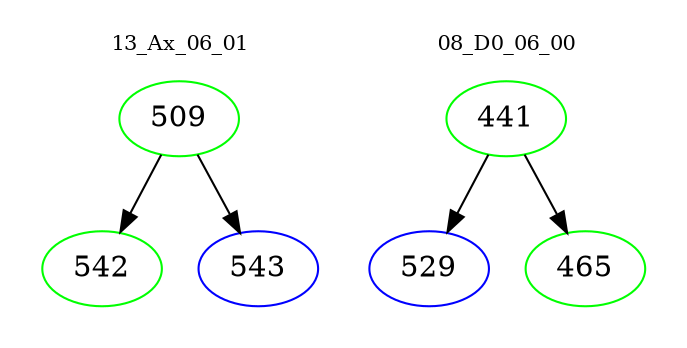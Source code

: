 digraph{
subgraph cluster_0 {
color = white
label = "13_Ax_06_01";
fontsize=10;
T0_509 [label="509", color="green"]
T0_509 -> T0_542 [color="black"]
T0_542 [label="542", color="green"]
T0_509 -> T0_543 [color="black"]
T0_543 [label="543", color="blue"]
}
subgraph cluster_1 {
color = white
label = "08_D0_06_00";
fontsize=10;
T1_441 [label="441", color="green"]
T1_441 -> T1_529 [color="black"]
T1_529 [label="529", color="blue"]
T1_441 -> T1_465 [color="black"]
T1_465 [label="465", color="green"]
}
}
